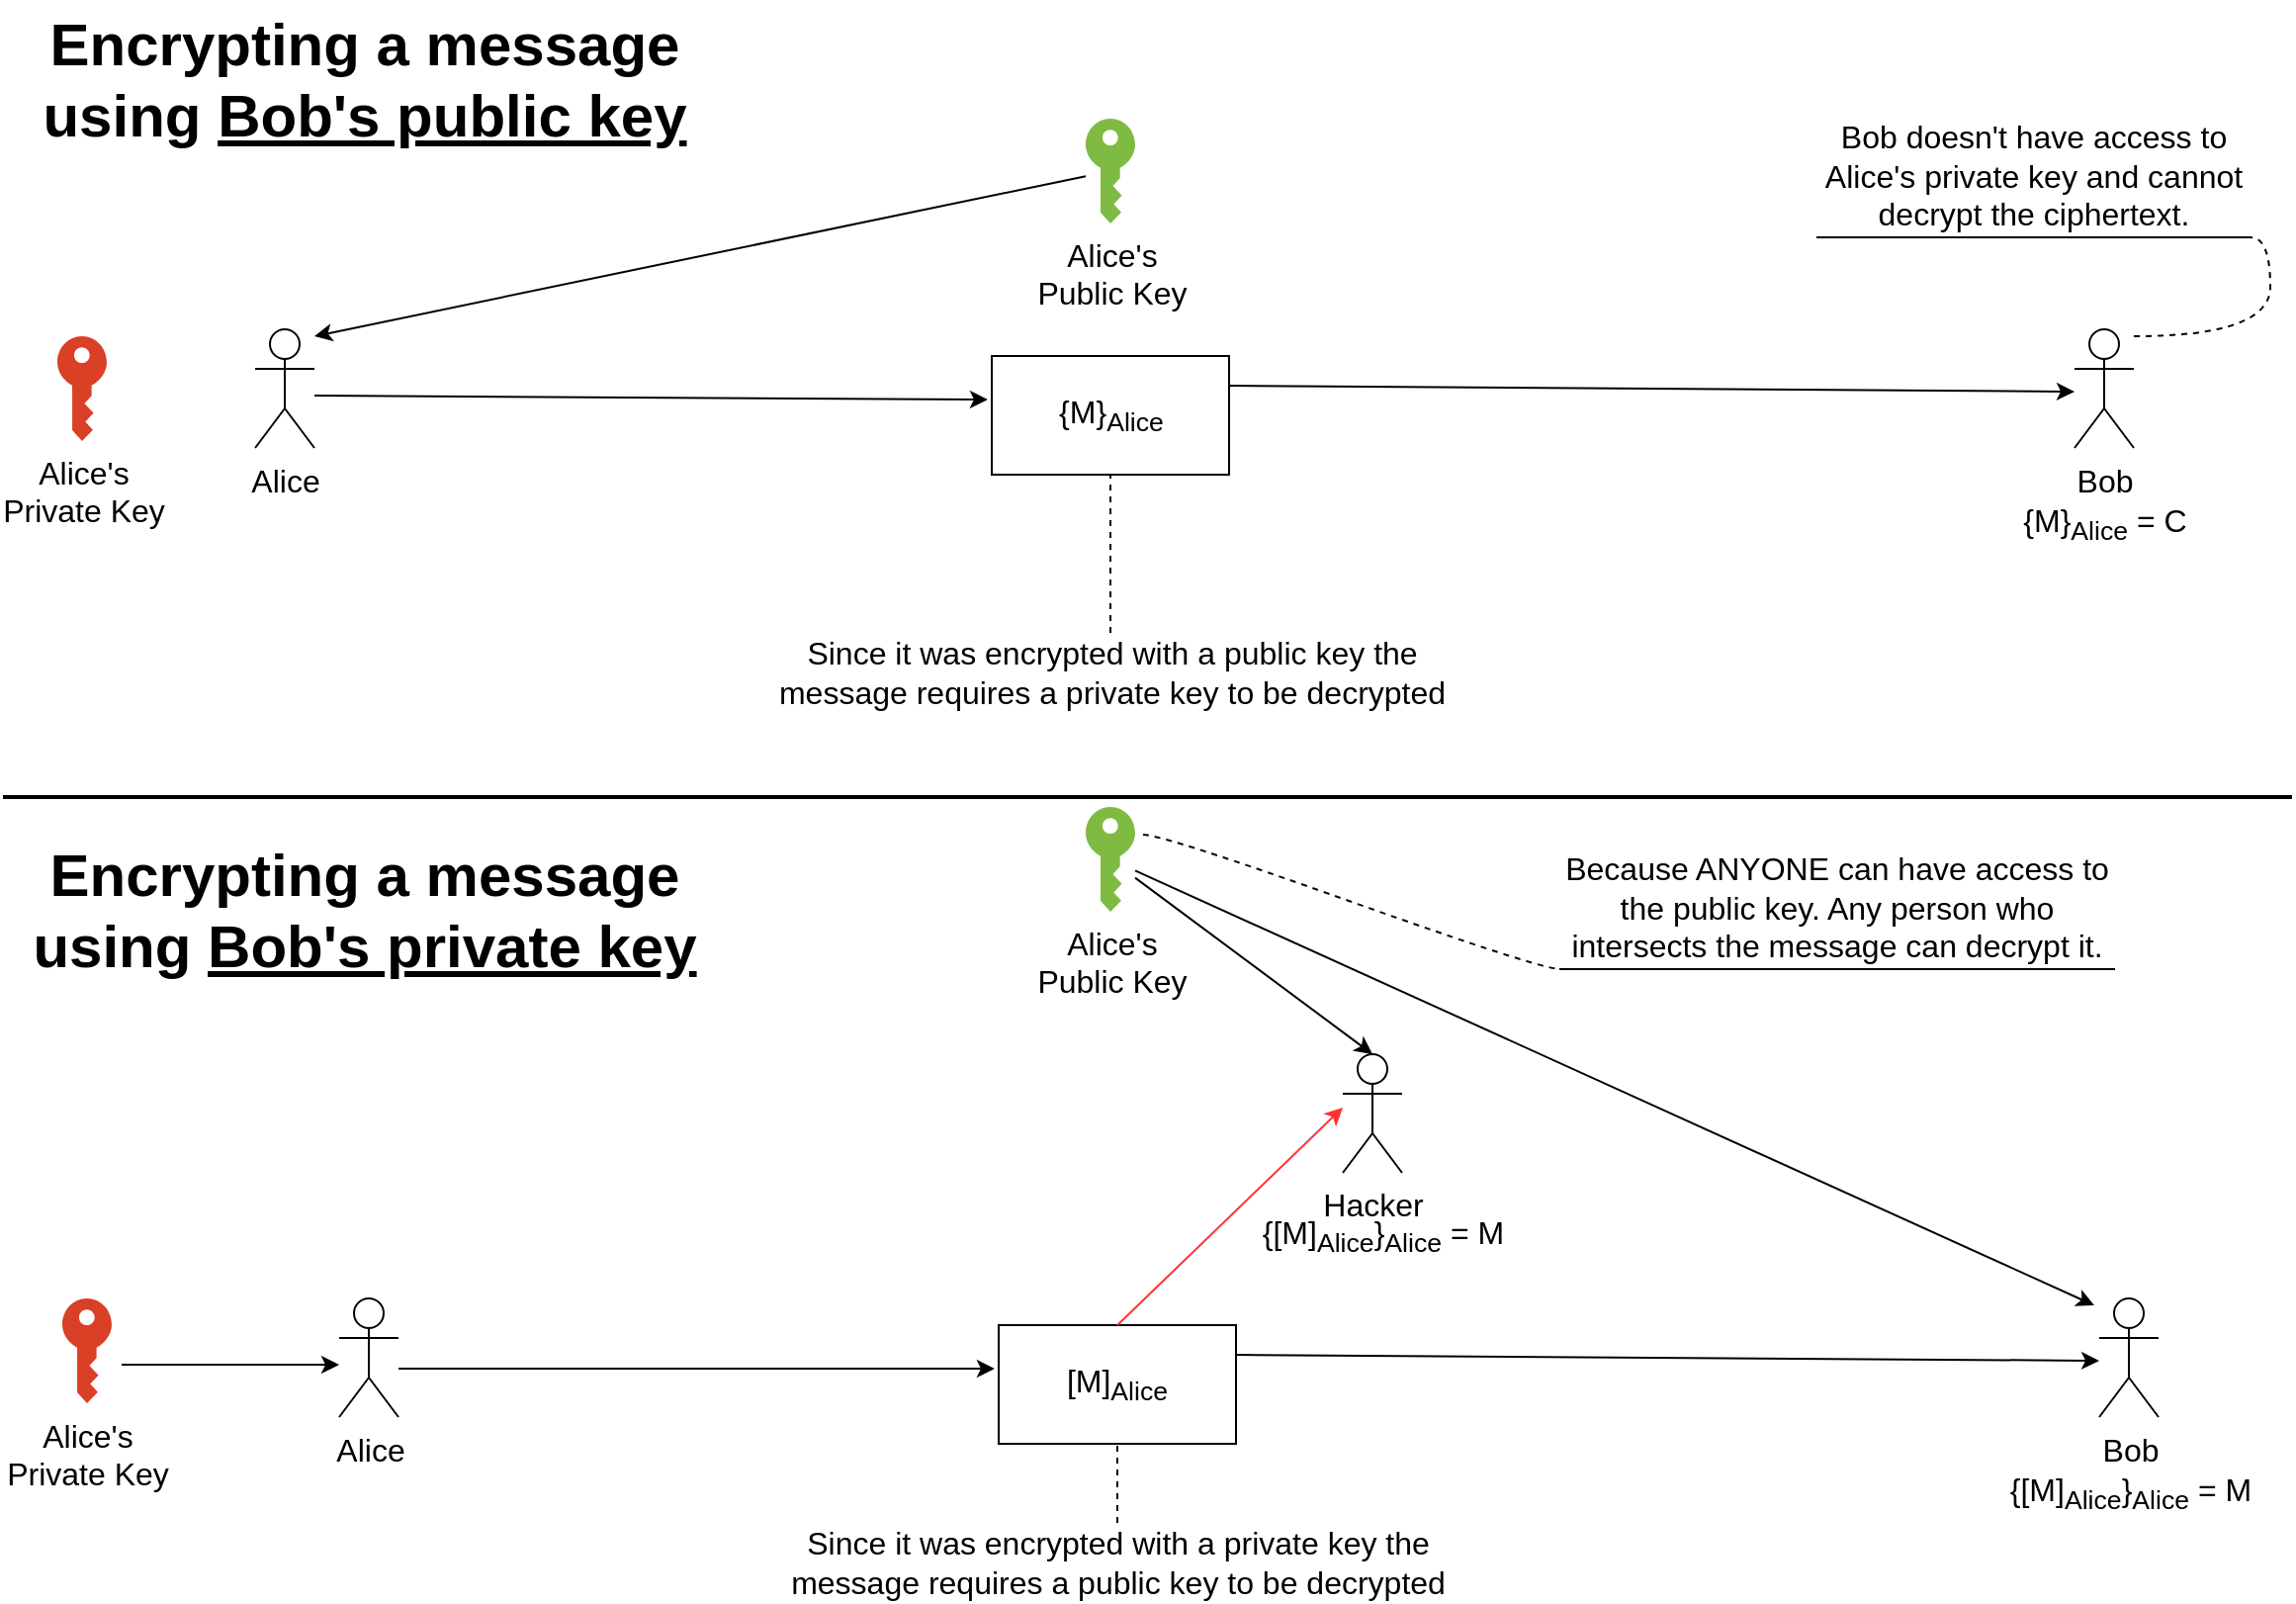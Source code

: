 <mxfile version="12.5.8" type="github">
  <diagram id="Ivaq9Wk9pbHShbpB38O0" name="Page-1">
    <mxGraphModel dx="1422" dy="794" grid="1" gridSize="10" guides="1" tooltips="1" connect="1" arrows="1" fold="1" page="1" pageScale="1" pageWidth="1169" pageHeight="827" math="0" shadow="0">
      <root>
        <mxCell id="0"/>
        <mxCell id="1" parent="0"/>
        <mxCell id="38Jvs0pOIjxVE0D0Ky-h-1" value="Encrypting a message &lt;br&gt;using &lt;u&gt;Bob&#39;s public key&lt;/u&gt;" style="text;html=1;align=center;verticalAlign=middle;resizable=0;points=[];autosize=1;fontSize=30;fontStyle=1" parent="1" vertex="1">
          <mxGeometry x="15" y="10" width="340" height="80" as="geometry"/>
        </mxCell>
        <mxCell id="38Jvs0pOIjxVE0D0Ky-h-3" value="Alice" style="shape=umlActor;verticalLabelPosition=bottom;labelBackgroundColor=#ffffff;verticalAlign=top;html=1;outlineConnect=0;fontSize=16;" parent="1" vertex="1">
          <mxGeometry x="130" y="176.5" width="30" height="60" as="geometry"/>
        </mxCell>
        <mxCell id="38Jvs0pOIjxVE0D0Ky-h-4" value="Bob" style="shape=umlActor;verticalLabelPosition=bottom;labelBackgroundColor=#ffffff;verticalAlign=top;html=1;outlineConnect=0;fontSize=16;" parent="1" vertex="1">
          <mxGeometry x="1050" y="176.5" width="30" height="60" as="geometry"/>
        </mxCell>
        <mxCell id="38Jvs0pOIjxVE0D0Ky-h-5" value="Alice&#39;s&lt;br&gt;Private Key" style="pointerEvents=1;shadow=0;dashed=0;html=1;strokeColor=none;labelPosition=center;verticalLabelPosition=bottom;verticalAlign=top;outlineConnect=0;align=center;shape=mxgraph.office.security.key_permissions;fillColor=#DA4026;fontSize=16;" parent="1" vertex="1">
          <mxGeometry x="30" y="180" width="25" height="53" as="geometry"/>
        </mxCell>
        <mxCell id="38Jvs0pOIjxVE0D0Ky-h-6" value="Alice&#39;s&lt;br&gt;Public Key" style="pointerEvents=1;shadow=0;dashed=0;html=1;strokeColor=none;labelPosition=center;verticalLabelPosition=bottom;verticalAlign=top;outlineConnect=0;align=center;shape=mxgraph.office.security.key_permissions;fillColor=#7FBA42;fontSize=16;" parent="1" vertex="1">
          <mxGeometry x="550" y="70" width="25" height="53" as="geometry"/>
        </mxCell>
        <mxCell id="38Jvs0pOIjxVE0D0Ky-h-10" value="" style="line;strokeWidth=2;html=1;fontSize=16;" parent="1" vertex="1">
          <mxGeometry x="2.5" y="408" width="1157.5" height="10" as="geometry"/>
        </mxCell>
        <mxCell id="38Jvs0pOIjxVE0D0Ky-h-13" value="{M}&lt;sub&gt;Alice&lt;/sub&gt;" style="rounded=0;whiteSpace=wrap;html=1;fontSize=16;" parent="1" vertex="1">
          <mxGeometry x="502.5" y="190" width="120" height="60" as="geometry"/>
        </mxCell>
        <mxCell id="38Jvs0pOIjxVE0D0Ky-h-14" value="" style="endArrow=classic;html=1;fontSize=16;" parent="1" source="38Jvs0pOIjxVE0D0Ky-h-6" edge="1">
          <mxGeometry width="50" height="50" relative="1" as="geometry">
            <mxPoint x="330" y="150" as="sourcePoint"/>
            <mxPoint x="160" y="180" as="targetPoint"/>
          </mxGeometry>
        </mxCell>
        <mxCell id="38Jvs0pOIjxVE0D0Ky-h-16" value="" style="endArrow=classic;html=1;fontSize=16;entryX=-0.017;entryY=0.367;entryDx=0;entryDy=0;entryPerimeter=0;" parent="1" target="38Jvs0pOIjxVE0D0Ky-h-13" edge="1">
          <mxGeometry width="50" height="50" relative="1" as="geometry">
            <mxPoint x="160" y="210" as="sourcePoint"/>
            <mxPoint x="60" y="440" as="targetPoint"/>
          </mxGeometry>
        </mxCell>
        <mxCell id="38Jvs0pOIjxVE0D0Ky-h-17" value="" style="endArrow=classic;html=1;fontSize=16;exitX=1;exitY=0.25;exitDx=0;exitDy=0;" parent="1" source="38Jvs0pOIjxVE0D0Ky-h-13" edge="1">
          <mxGeometry width="50" height="50" relative="1" as="geometry">
            <mxPoint x="640" y="205.49" as="sourcePoint"/>
            <mxPoint x="1050" y="208" as="targetPoint"/>
          </mxGeometry>
        </mxCell>
        <mxCell id="38Jvs0pOIjxVE0D0Ky-h-18" value="Since it was encrypted with a public key the&lt;br&gt;message requires a private key to be decrypted" style="text;html=1;align=center;verticalAlign=middle;resizable=0;points=[];autosize=1;fontSize=16;" parent="1" vertex="1">
          <mxGeometry x="387.5" y="330" width="350" height="40" as="geometry"/>
        </mxCell>
        <mxCell id="38Jvs0pOIjxVE0D0Ky-h-19" value="Bob doesn&#39;t have access to Alice&#39;s private key and cannot decrypt the ciphertext." style="whiteSpace=wrap;html=1;shape=partialRectangle;top=0;left=0;bottom=1;right=0;points=[[0,1],[1,1]];strokeColor=#000000;fillColor=none;align=center;verticalAlign=bottom;routingCenterY=0.5;snapToPoint=1;container=1;recursiveResize=0;autosize=1;treeFolding=1;treeMoving=1;fontSize=16;" parent="1" vertex="1">
          <mxGeometry x="920" y="110" width="219" height="20" as="geometry"/>
        </mxCell>
        <mxCell id="38Jvs0pOIjxVE0D0Ky-h-20" value="" style="edgeStyle=entityRelationEdgeStyle;startArrow=none;endArrow=none;segment=10;curved=1;fontSize=16;dashed=1;" parent="1" target="38Jvs0pOIjxVE0D0Ky-h-19" edge="1">
          <mxGeometry relative="1" as="geometry">
            <mxPoint x="1080" y="180" as="sourcePoint"/>
          </mxGeometry>
        </mxCell>
        <mxCell id="38Jvs0pOIjxVE0D0Ky-h-21" value="" style="endArrow=none;dashed=1;html=1;fontSize=16;entryX=0.5;entryY=1;entryDx=0;entryDy=0;" parent="1" source="38Jvs0pOIjxVE0D0Ky-h-18" target="38Jvs0pOIjxVE0D0Ky-h-13" edge="1">
          <mxGeometry width="50" height="50" relative="1" as="geometry">
            <mxPoint x="10" y="490" as="sourcePoint"/>
            <mxPoint x="60" y="440" as="targetPoint"/>
          </mxGeometry>
        </mxCell>
        <mxCell id="38Jvs0pOIjxVE0D0Ky-h-22" value="Alice" style="shape=umlActor;verticalLabelPosition=bottom;labelBackgroundColor=#ffffff;verticalAlign=top;html=1;outlineConnect=0;fontSize=16;" parent="1" vertex="1">
          <mxGeometry x="172.5" y="666.5" width="30" height="60" as="geometry"/>
        </mxCell>
        <mxCell id="38Jvs0pOIjxVE0D0Ky-h-23" value="Bob" style="shape=umlActor;verticalLabelPosition=bottom;labelBackgroundColor=#ffffff;verticalAlign=top;html=1;outlineConnect=0;fontSize=16;" parent="1" vertex="1">
          <mxGeometry x="1062.5" y="666.5" width="30" height="60" as="geometry"/>
        </mxCell>
        <mxCell id="38Jvs0pOIjxVE0D0Ky-h-24" value="Alice&#39;s&lt;br&gt;Private Key" style="pointerEvents=1;shadow=0;dashed=0;html=1;strokeColor=none;labelPosition=center;verticalLabelPosition=bottom;verticalAlign=top;outlineConnect=0;align=center;shape=mxgraph.office.security.key_permissions;fillColor=#DA4026;fontSize=16;" parent="1" vertex="1">
          <mxGeometry x="32.5" y="666.5" width="25" height="53" as="geometry"/>
        </mxCell>
        <mxCell id="38Jvs0pOIjxVE0D0Ky-h-25" value="Alice&#39;s&lt;br&gt;Public Key" style="pointerEvents=1;shadow=0;dashed=0;html=1;strokeColor=none;labelPosition=center;verticalLabelPosition=bottom;verticalAlign=top;outlineConnect=0;align=center;shape=mxgraph.office.security.key_permissions;fillColor=#7FBA42;fontSize=16;" parent="1" vertex="1">
          <mxGeometry x="550" y="418" width="25" height="53" as="geometry"/>
        </mxCell>
        <mxCell id="38Jvs0pOIjxVE0D0Ky-h-26" value="[M]&lt;sub&gt;Alice&lt;/sub&gt;" style="rounded=0;whiteSpace=wrap;html=1;fontSize=16;" parent="1" vertex="1">
          <mxGeometry x="506" y="680" width="120" height="60" as="geometry"/>
        </mxCell>
        <mxCell id="38Jvs0pOIjxVE0D0Ky-h-28" value="" style="endArrow=classic;html=1;fontSize=16;entryX=-0.017;entryY=0.367;entryDx=0;entryDy=0;entryPerimeter=0;" parent="1" target="38Jvs0pOIjxVE0D0Ky-h-26" edge="1">
          <mxGeometry width="50" height="50" relative="1" as="geometry">
            <mxPoint x="202.5" y="702" as="sourcePoint"/>
            <mxPoint x="72.5" y="930" as="targetPoint"/>
          </mxGeometry>
        </mxCell>
        <mxCell id="38Jvs0pOIjxVE0D0Ky-h-29" value="" style="endArrow=classic;html=1;fontSize=16;exitX=1;exitY=0.25;exitDx=0;exitDy=0;" parent="1" source="38Jvs0pOIjxVE0D0Ky-h-26" edge="1">
          <mxGeometry width="50" height="50" relative="1" as="geometry">
            <mxPoint x="652.5" y="695.49" as="sourcePoint"/>
            <mxPoint x="1062.5" y="698" as="targetPoint"/>
          </mxGeometry>
        </mxCell>
        <mxCell id="38Jvs0pOIjxVE0D0Ky-h-30" value="Since it was encrypted with a private key the&lt;br&gt;message requires a public key to be decrypted" style="text;html=1;align=center;verticalAlign=middle;resizable=0;points=[];autosize=1;fontSize=16;" parent="1" vertex="1">
          <mxGeometry x="391" y="780" width="350" height="40" as="geometry"/>
        </mxCell>
        <mxCell id="38Jvs0pOIjxVE0D0Ky-h-31" value="" style="endArrow=none;dashed=1;html=1;fontSize=16;entryX=0.5;entryY=1;entryDx=0;entryDy=0;" parent="1" source="38Jvs0pOIjxVE0D0Ky-h-30" target="38Jvs0pOIjxVE0D0Ky-h-26" edge="1">
          <mxGeometry width="50" height="50" relative="1" as="geometry">
            <mxPoint x="20" y="940" as="sourcePoint"/>
            <mxPoint x="70" y="890" as="targetPoint"/>
          </mxGeometry>
        </mxCell>
        <mxCell id="38Jvs0pOIjxVE0D0Ky-h-32" value="" style="endArrow=classic;html=1;fontSize=16;" parent="1" edge="1">
          <mxGeometry width="50" height="50" relative="1" as="geometry">
            <mxPoint x="62.5" y="700" as="sourcePoint"/>
            <mxPoint x="172.5" y="700" as="targetPoint"/>
          </mxGeometry>
        </mxCell>
        <mxCell id="38Jvs0pOIjxVE0D0Ky-h-33" value="Encrypting a message &lt;br&gt;using &lt;u&gt;Bob&#39;s private key&lt;/u&gt;" style="text;html=1;align=center;verticalAlign=middle;resizable=0;points=[];autosize=1;fontSize=30;fontStyle=1" parent="1" vertex="1">
          <mxGeometry x="10" y="430" width="350" height="80" as="geometry"/>
        </mxCell>
        <mxCell id="38Jvs0pOIjxVE0D0Ky-h-34" value="Hacker" style="shape=umlActor;verticalLabelPosition=bottom;labelBackgroundColor=#ffffff;verticalAlign=top;html=1;outlineConnect=0;fontSize=16;" parent="1" vertex="1">
          <mxGeometry x="680" y="543" width="30" height="60" as="geometry"/>
        </mxCell>
        <mxCell id="38Jvs0pOIjxVE0D0Ky-h-35" value="" style="endArrow=classic;html=1;fontSize=16;" parent="1" source="38Jvs0pOIjxVE0D0Ky-h-25" edge="1">
          <mxGeometry width="50" height="50" relative="1" as="geometry">
            <mxPoint x="10" y="890" as="sourcePoint"/>
            <mxPoint x="1060" y="670" as="targetPoint"/>
          </mxGeometry>
        </mxCell>
        <mxCell id="38Jvs0pOIjxVE0D0Ky-h-36" value="" style="endArrow=classic;html=1;fontSize=16;entryX=0.5;entryY=0;entryDx=0;entryDy=0;entryPerimeter=0;" parent="1" source="38Jvs0pOIjxVE0D0Ky-h-25" target="38Jvs0pOIjxVE0D0Ky-h-34" edge="1">
          <mxGeometry width="50" height="50" relative="1" as="geometry">
            <mxPoint x="590" y="585" as="sourcePoint"/>
            <mxPoint x="670" y="535" as="targetPoint"/>
          </mxGeometry>
        </mxCell>
        <mxCell id="38Jvs0pOIjxVE0D0Ky-h-37" value="" style="endArrow=classic;html=1;fontSize=16;exitX=0.5;exitY=0;exitDx=0;exitDy=0;fillColor=#f8cecc;strokeColor=#FF3333;" parent="1" source="38Jvs0pOIjxVE0D0Ky-h-26" edge="1">
          <mxGeometry width="50" height="50" relative="1" as="geometry">
            <mxPoint x="550" y="610" as="sourcePoint"/>
            <mxPoint x="680" y="570" as="targetPoint"/>
          </mxGeometry>
        </mxCell>
        <mxCell id="38Jvs0pOIjxVE0D0Ky-h-38" value="{[M]&lt;sub&gt;Alice&lt;/sub&gt;}&lt;sub&gt;Alice&lt;/sub&gt; = M" style="text;html=1;align=center;verticalAlign=middle;resizable=0;points=[];autosize=1;fontSize=16;" parent="1" vertex="1">
          <mxGeometry x="630" y="620" width="140" height="30" as="geometry"/>
        </mxCell>
        <mxCell id="38Jvs0pOIjxVE0D0Ky-h-39" value="{[M]&lt;sub&gt;Alice&lt;/sub&gt;}&lt;sub&gt;Alice&lt;/sub&gt; = M" style="text;html=1;align=center;verticalAlign=middle;resizable=0;points=[];autosize=1;fontSize=16;" parent="1" vertex="1">
          <mxGeometry x="1007.5" y="750" width="140" height="30" as="geometry"/>
        </mxCell>
        <mxCell id="38Jvs0pOIjxVE0D0Ky-h-40" value="Because ANYONE can have access to the public key. Any person who intersects the message can decrypt it." style="whiteSpace=wrap;html=1;shape=partialRectangle;top=0;left=0;bottom=1;right=0;points=[[0,1],[1,1]];strokeColor=#000000;fillColor=none;align=center;verticalAlign=bottom;routingCenterY=0.5;snapToPoint=1;container=1;recursiveResize=0;autosize=1;treeFolding=1;treeMoving=1;fontSize=16;" parent="1" vertex="1">
          <mxGeometry x="790" y="480" width="280" height="20" as="geometry"/>
        </mxCell>
        <mxCell id="38Jvs0pOIjxVE0D0Ky-h-41" value="" style="edgeStyle=entityRelationEdgeStyle;startArrow=none;endArrow=none;segment=10;curved=1;strokeColor=#080808;fontSize=16;exitX=1.16;exitY=0.264;exitDx=0;exitDy=0;exitPerimeter=0;dashed=1;" parent="1" source="38Jvs0pOIjxVE0D0Ky-h-25" target="38Jvs0pOIjxVE0D0Ky-h-40" edge="1">
          <mxGeometry relative="1" as="geometry">
            <mxPoint x="860" y="490" as="sourcePoint"/>
          </mxGeometry>
        </mxCell>
        <mxCell id="38Jvs0pOIjxVE0D0Ky-h-43" value="{M}&lt;sub&gt;Alice&lt;/sub&gt; = C" style="text;html=1;align=center;verticalAlign=middle;resizable=0;points=[];autosize=1;fontSize=16;" parent="1" vertex="1">
          <mxGeometry x="1015" y="260" width="100" height="30" as="geometry"/>
        </mxCell>
      </root>
    </mxGraphModel>
  </diagram>
</mxfile>
